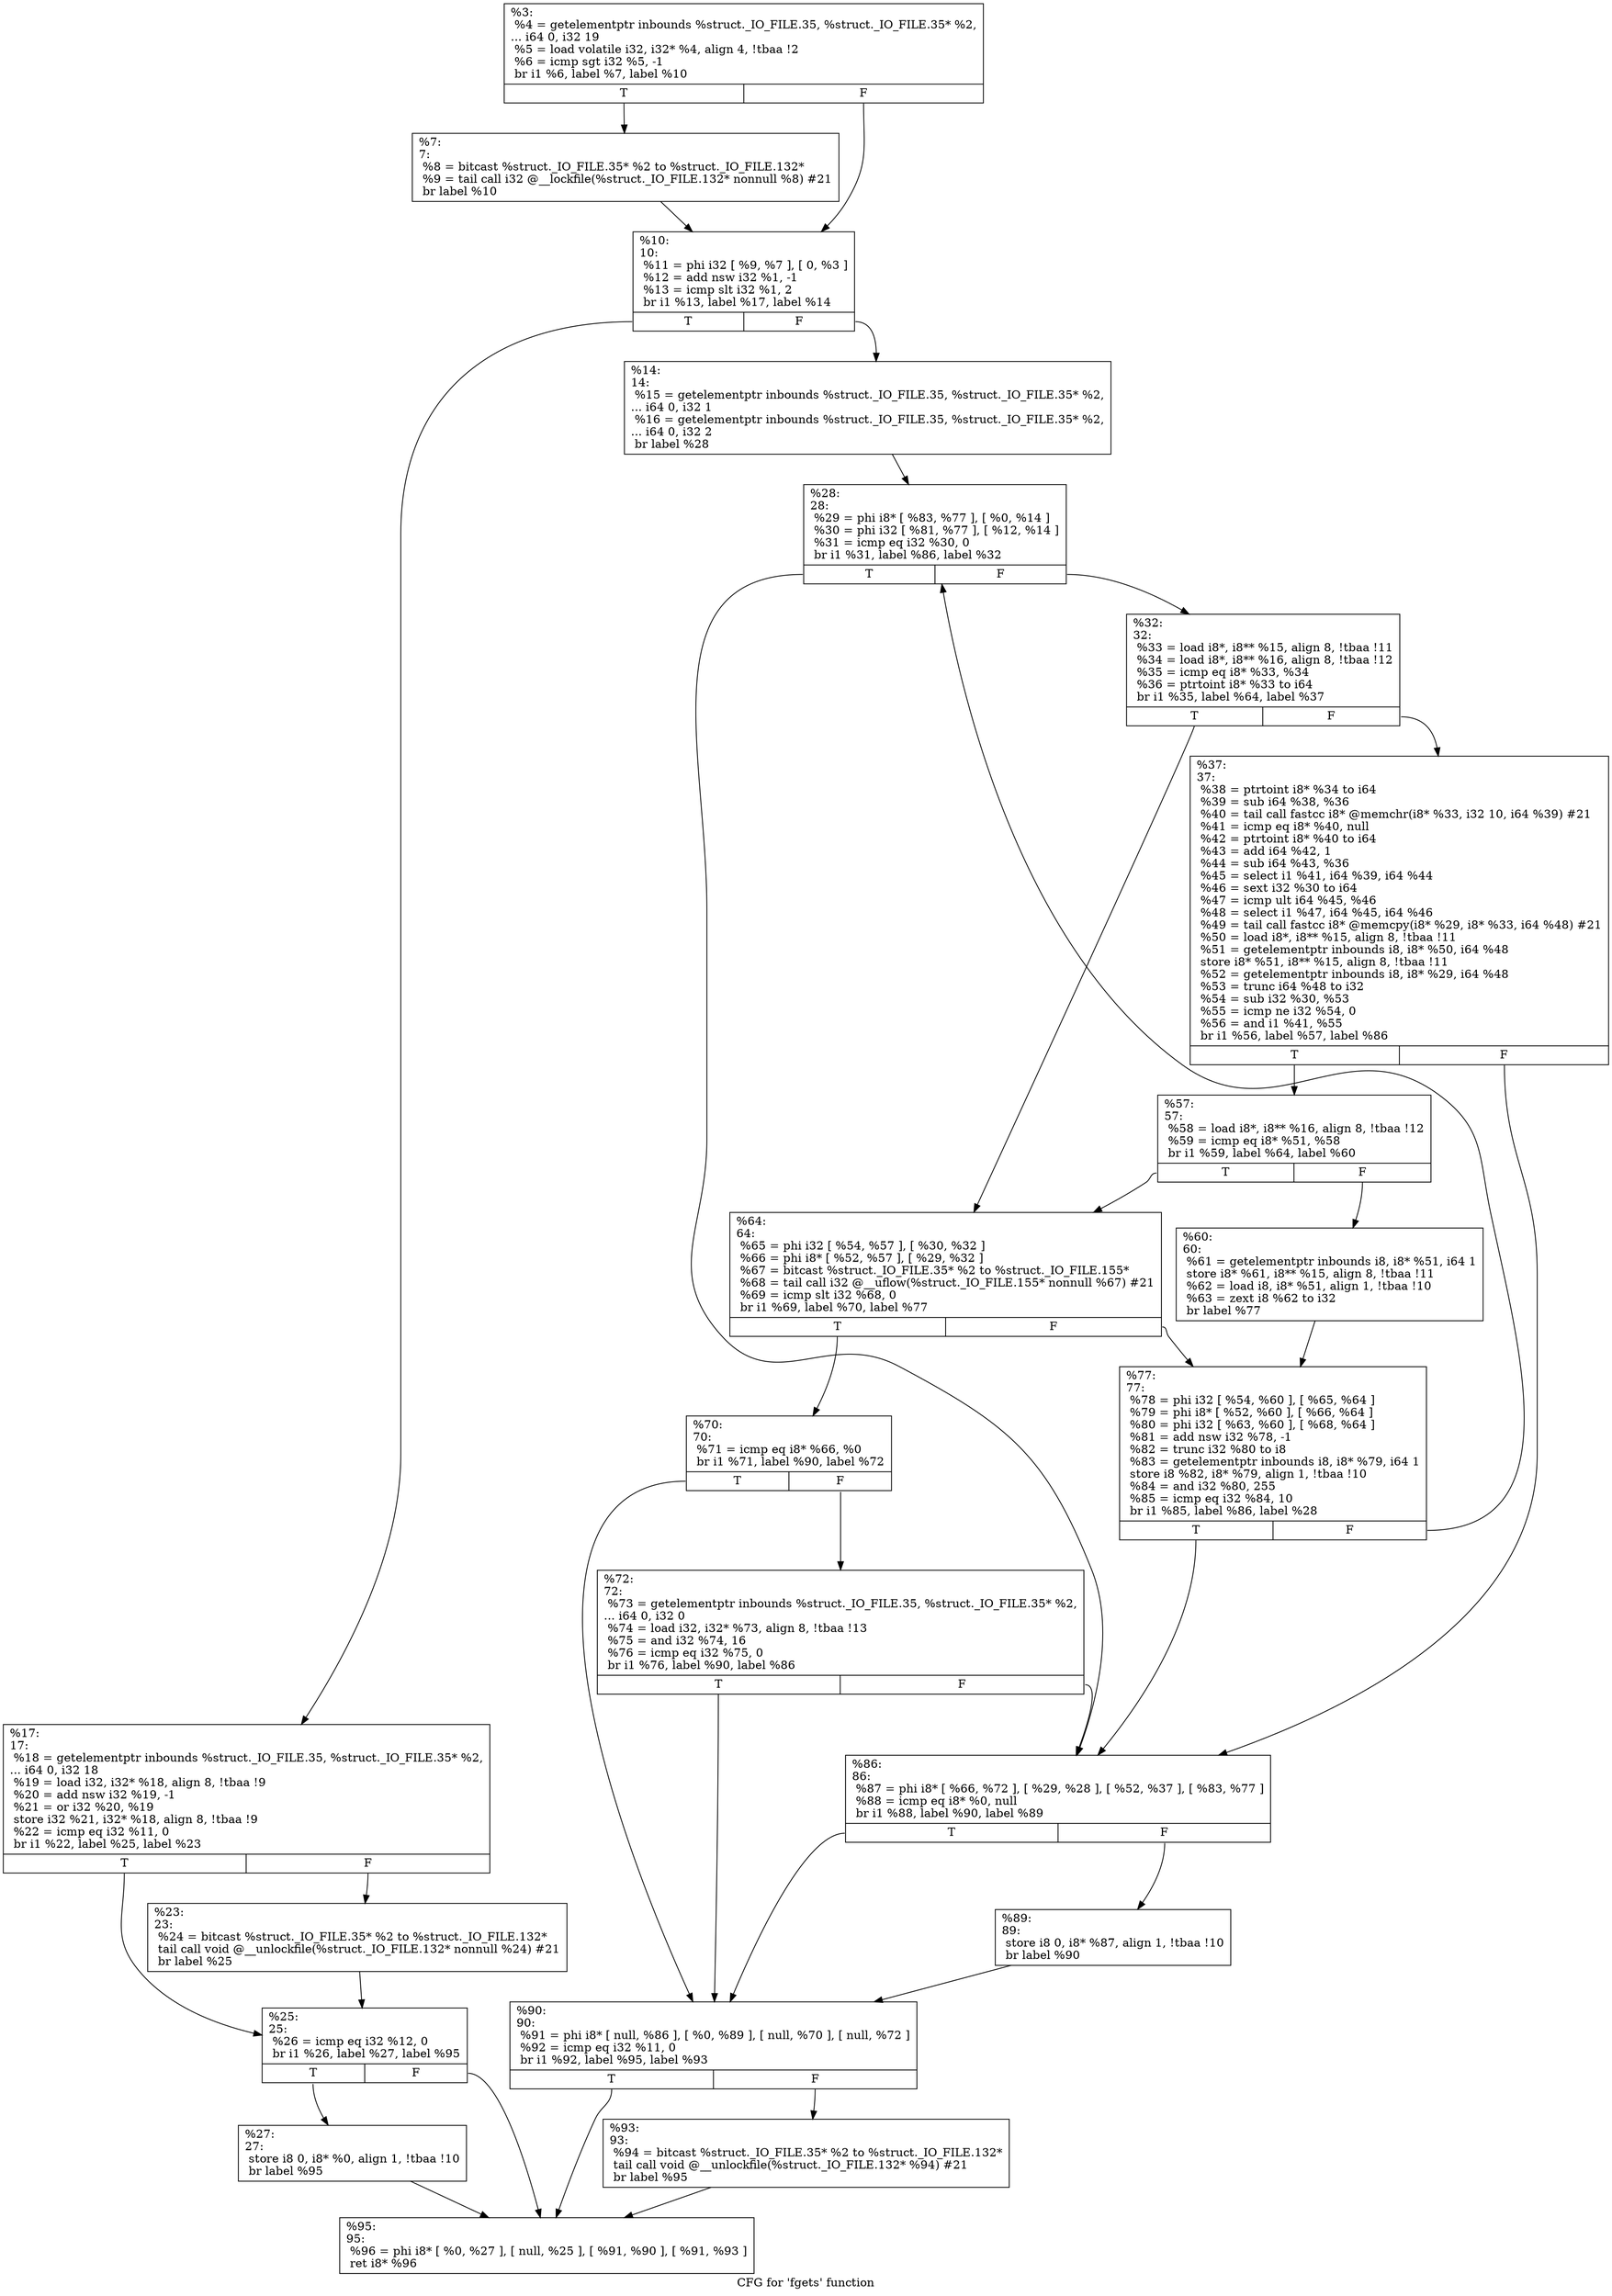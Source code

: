 digraph "CFG for 'fgets' function" {
	label="CFG for 'fgets' function";

	Node0x2847220 [shape=record,label="{%3:\l  %4 = getelementptr inbounds %struct._IO_FILE.35, %struct._IO_FILE.35* %2,\l... i64 0, i32 19\l  %5 = load volatile i32, i32* %4, align 4, !tbaa !2\l  %6 = icmp sgt i32 %5, -1\l  br i1 %6, label %7, label %10\l|{<s0>T|<s1>F}}"];
	Node0x2847220:s0 -> Node0x2847490;
	Node0x2847220:s1 -> Node0x28474e0;
	Node0x2847490 [shape=record,label="{%7:\l7:                                                \l  %8 = bitcast %struct._IO_FILE.35* %2 to %struct._IO_FILE.132*\l  %9 = tail call i32 @__lockfile(%struct._IO_FILE.132* nonnull %8) #21\l  br label %10\l}"];
	Node0x2847490 -> Node0x28474e0;
	Node0x28474e0 [shape=record,label="{%10:\l10:                                               \l  %11 = phi i32 [ %9, %7 ], [ 0, %3 ]\l  %12 = add nsw i32 %1, -1\l  %13 = icmp slt i32 %1, 2\l  br i1 %13, label %17, label %14\l|{<s0>T|<s1>F}}"];
	Node0x28474e0:s0 -> Node0x2847580;
	Node0x28474e0:s1 -> Node0x2847530;
	Node0x2847530 [shape=record,label="{%14:\l14:                                               \l  %15 = getelementptr inbounds %struct._IO_FILE.35, %struct._IO_FILE.35* %2,\l... i64 0, i32 1\l  %16 = getelementptr inbounds %struct._IO_FILE.35, %struct._IO_FILE.35* %2,\l... i64 0, i32 2\l  br label %28\l}"];
	Node0x2847530 -> Node0x28476c0;
	Node0x2847580 [shape=record,label="{%17:\l17:                                               \l  %18 = getelementptr inbounds %struct._IO_FILE.35, %struct._IO_FILE.35* %2,\l... i64 0, i32 18\l  %19 = load i32, i32* %18, align 8, !tbaa !9\l  %20 = add nsw i32 %19, -1\l  %21 = or i32 %20, %19\l  store i32 %21, i32* %18, align 8, !tbaa !9\l  %22 = icmp eq i32 %11, 0\l  br i1 %22, label %25, label %23\l|{<s0>T|<s1>F}}"];
	Node0x2847580:s0 -> Node0x2847620;
	Node0x2847580:s1 -> Node0x28475d0;
	Node0x28475d0 [shape=record,label="{%23:\l23:                                               \l  %24 = bitcast %struct._IO_FILE.35* %2 to %struct._IO_FILE.132*\l  tail call void @__unlockfile(%struct._IO_FILE.132* nonnull %24) #21\l  br label %25\l}"];
	Node0x28475d0 -> Node0x2847620;
	Node0x2847620 [shape=record,label="{%25:\l25:                                               \l  %26 = icmp eq i32 %12, 0\l  br i1 %26, label %27, label %95\l|{<s0>T|<s1>F}}"];
	Node0x2847620:s0 -> Node0x2847670;
	Node0x2847620:s1 -> Node0x2847ad0;
	Node0x2847670 [shape=record,label="{%27:\l27:                                               \l  store i8 0, i8* %0, align 1, !tbaa !10\l  br label %95\l}"];
	Node0x2847670 -> Node0x2847ad0;
	Node0x28476c0 [shape=record,label="{%28:\l28:                                               \l  %29 = phi i8* [ %83, %77 ], [ %0, %14 ]\l  %30 = phi i32 [ %81, %77 ], [ %12, %14 ]\l  %31 = icmp eq i32 %30, 0\l  br i1 %31, label %86, label %32\l|{<s0>T|<s1>F}}"];
	Node0x28476c0:s0 -> Node0x2847990;
	Node0x28476c0:s1 -> Node0x2847710;
	Node0x2847710 [shape=record,label="{%32:\l32:                                               \l  %33 = load i8*, i8** %15, align 8, !tbaa !11\l  %34 = load i8*, i8** %16, align 8, !tbaa !12\l  %35 = icmp eq i8* %33, %34\l  %36 = ptrtoint i8* %33 to i64\l  br i1 %35, label %64, label %37\l|{<s0>T|<s1>F}}"];
	Node0x2847710:s0 -> Node0x2847850;
	Node0x2847710:s1 -> Node0x2847760;
	Node0x2847760 [shape=record,label="{%37:\l37:                                               \l  %38 = ptrtoint i8* %34 to i64\l  %39 = sub i64 %38, %36\l  %40 = tail call fastcc i8* @memchr(i8* %33, i32 10, i64 %39) #21\l  %41 = icmp eq i8* %40, null\l  %42 = ptrtoint i8* %40 to i64\l  %43 = add i64 %42, 1\l  %44 = sub i64 %43, %36\l  %45 = select i1 %41, i64 %39, i64 %44\l  %46 = sext i32 %30 to i64\l  %47 = icmp ult i64 %45, %46\l  %48 = select i1 %47, i64 %45, i64 %46\l  %49 = tail call fastcc i8* @memcpy(i8* %29, i8* %33, i64 %48) #21\l  %50 = load i8*, i8** %15, align 8, !tbaa !11\l  %51 = getelementptr inbounds i8, i8* %50, i64 %48\l  store i8* %51, i8** %15, align 8, !tbaa !11\l  %52 = getelementptr inbounds i8, i8* %29, i64 %48\l  %53 = trunc i64 %48 to i32\l  %54 = sub i32 %30, %53\l  %55 = icmp ne i32 %54, 0\l  %56 = and i1 %41, %55\l  br i1 %56, label %57, label %86\l|{<s0>T|<s1>F}}"];
	Node0x2847760:s0 -> Node0x28477b0;
	Node0x2847760:s1 -> Node0x2847990;
	Node0x28477b0 [shape=record,label="{%57:\l57:                                               \l  %58 = load i8*, i8** %16, align 8, !tbaa !12\l  %59 = icmp eq i8* %51, %58\l  br i1 %59, label %64, label %60\l|{<s0>T|<s1>F}}"];
	Node0x28477b0:s0 -> Node0x2847850;
	Node0x28477b0:s1 -> Node0x2847800;
	Node0x2847800 [shape=record,label="{%60:\l60:                                               \l  %61 = getelementptr inbounds i8, i8* %51, i64 1\l  store i8* %61, i8** %15, align 8, !tbaa !11\l  %62 = load i8, i8* %51, align 1, !tbaa !10\l  %63 = zext i8 %62 to i32\l  br label %77\l}"];
	Node0x2847800 -> Node0x2847940;
	Node0x2847850 [shape=record,label="{%64:\l64:                                               \l  %65 = phi i32 [ %54, %57 ], [ %30, %32 ]\l  %66 = phi i8* [ %52, %57 ], [ %29, %32 ]\l  %67 = bitcast %struct._IO_FILE.35* %2 to %struct._IO_FILE.155*\l  %68 = tail call i32 @__uflow(%struct._IO_FILE.155* nonnull %67) #21\l  %69 = icmp slt i32 %68, 0\l  br i1 %69, label %70, label %77\l|{<s0>T|<s1>F}}"];
	Node0x2847850:s0 -> Node0x28478a0;
	Node0x2847850:s1 -> Node0x2847940;
	Node0x28478a0 [shape=record,label="{%70:\l70:                                               \l  %71 = icmp eq i8* %66, %0\l  br i1 %71, label %90, label %72\l|{<s0>T|<s1>F}}"];
	Node0x28478a0:s0 -> Node0x2847a30;
	Node0x28478a0:s1 -> Node0x28478f0;
	Node0x28478f0 [shape=record,label="{%72:\l72:                                               \l  %73 = getelementptr inbounds %struct._IO_FILE.35, %struct._IO_FILE.35* %2,\l... i64 0, i32 0\l  %74 = load i32, i32* %73, align 8, !tbaa !13\l  %75 = and i32 %74, 16\l  %76 = icmp eq i32 %75, 0\l  br i1 %76, label %90, label %86\l|{<s0>T|<s1>F}}"];
	Node0x28478f0:s0 -> Node0x2847a30;
	Node0x28478f0:s1 -> Node0x2847990;
	Node0x2847940 [shape=record,label="{%77:\l77:                                               \l  %78 = phi i32 [ %54, %60 ], [ %65, %64 ]\l  %79 = phi i8* [ %52, %60 ], [ %66, %64 ]\l  %80 = phi i32 [ %63, %60 ], [ %68, %64 ]\l  %81 = add nsw i32 %78, -1\l  %82 = trunc i32 %80 to i8\l  %83 = getelementptr inbounds i8, i8* %79, i64 1\l  store i8 %82, i8* %79, align 1, !tbaa !10\l  %84 = and i32 %80, 255\l  %85 = icmp eq i32 %84, 10\l  br i1 %85, label %86, label %28\l|{<s0>T|<s1>F}}"];
	Node0x2847940:s0 -> Node0x2847990;
	Node0x2847940:s1 -> Node0x28476c0;
	Node0x2847990 [shape=record,label="{%86:\l86:                                               \l  %87 = phi i8* [ %66, %72 ], [ %29, %28 ], [ %52, %37 ], [ %83, %77 ]\l  %88 = icmp eq i8* %0, null\l  br i1 %88, label %90, label %89\l|{<s0>T|<s1>F}}"];
	Node0x2847990:s0 -> Node0x2847a30;
	Node0x2847990:s1 -> Node0x28479e0;
	Node0x28479e0 [shape=record,label="{%89:\l89:                                               \l  store i8 0, i8* %87, align 1, !tbaa !10\l  br label %90\l}"];
	Node0x28479e0 -> Node0x2847a30;
	Node0x2847a30 [shape=record,label="{%90:\l90:                                               \l  %91 = phi i8* [ null, %86 ], [ %0, %89 ], [ null, %70 ], [ null, %72 ]\l  %92 = icmp eq i32 %11, 0\l  br i1 %92, label %95, label %93\l|{<s0>T|<s1>F}}"];
	Node0x2847a30:s0 -> Node0x2847ad0;
	Node0x2847a30:s1 -> Node0x2847a80;
	Node0x2847a80 [shape=record,label="{%93:\l93:                                               \l  %94 = bitcast %struct._IO_FILE.35* %2 to %struct._IO_FILE.132*\l  tail call void @__unlockfile(%struct._IO_FILE.132* %94) #21\l  br label %95\l}"];
	Node0x2847a80 -> Node0x2847ad0;
	Node0x2847ad0 [shape=record,label="{%95:\l95:                                               \l  %96 = phi i8* [ %0, %27 ], [ null, %25 ], [ %91, %90 ], [ %91, %93 ]\l  ret i8* %96\l}"];
}
